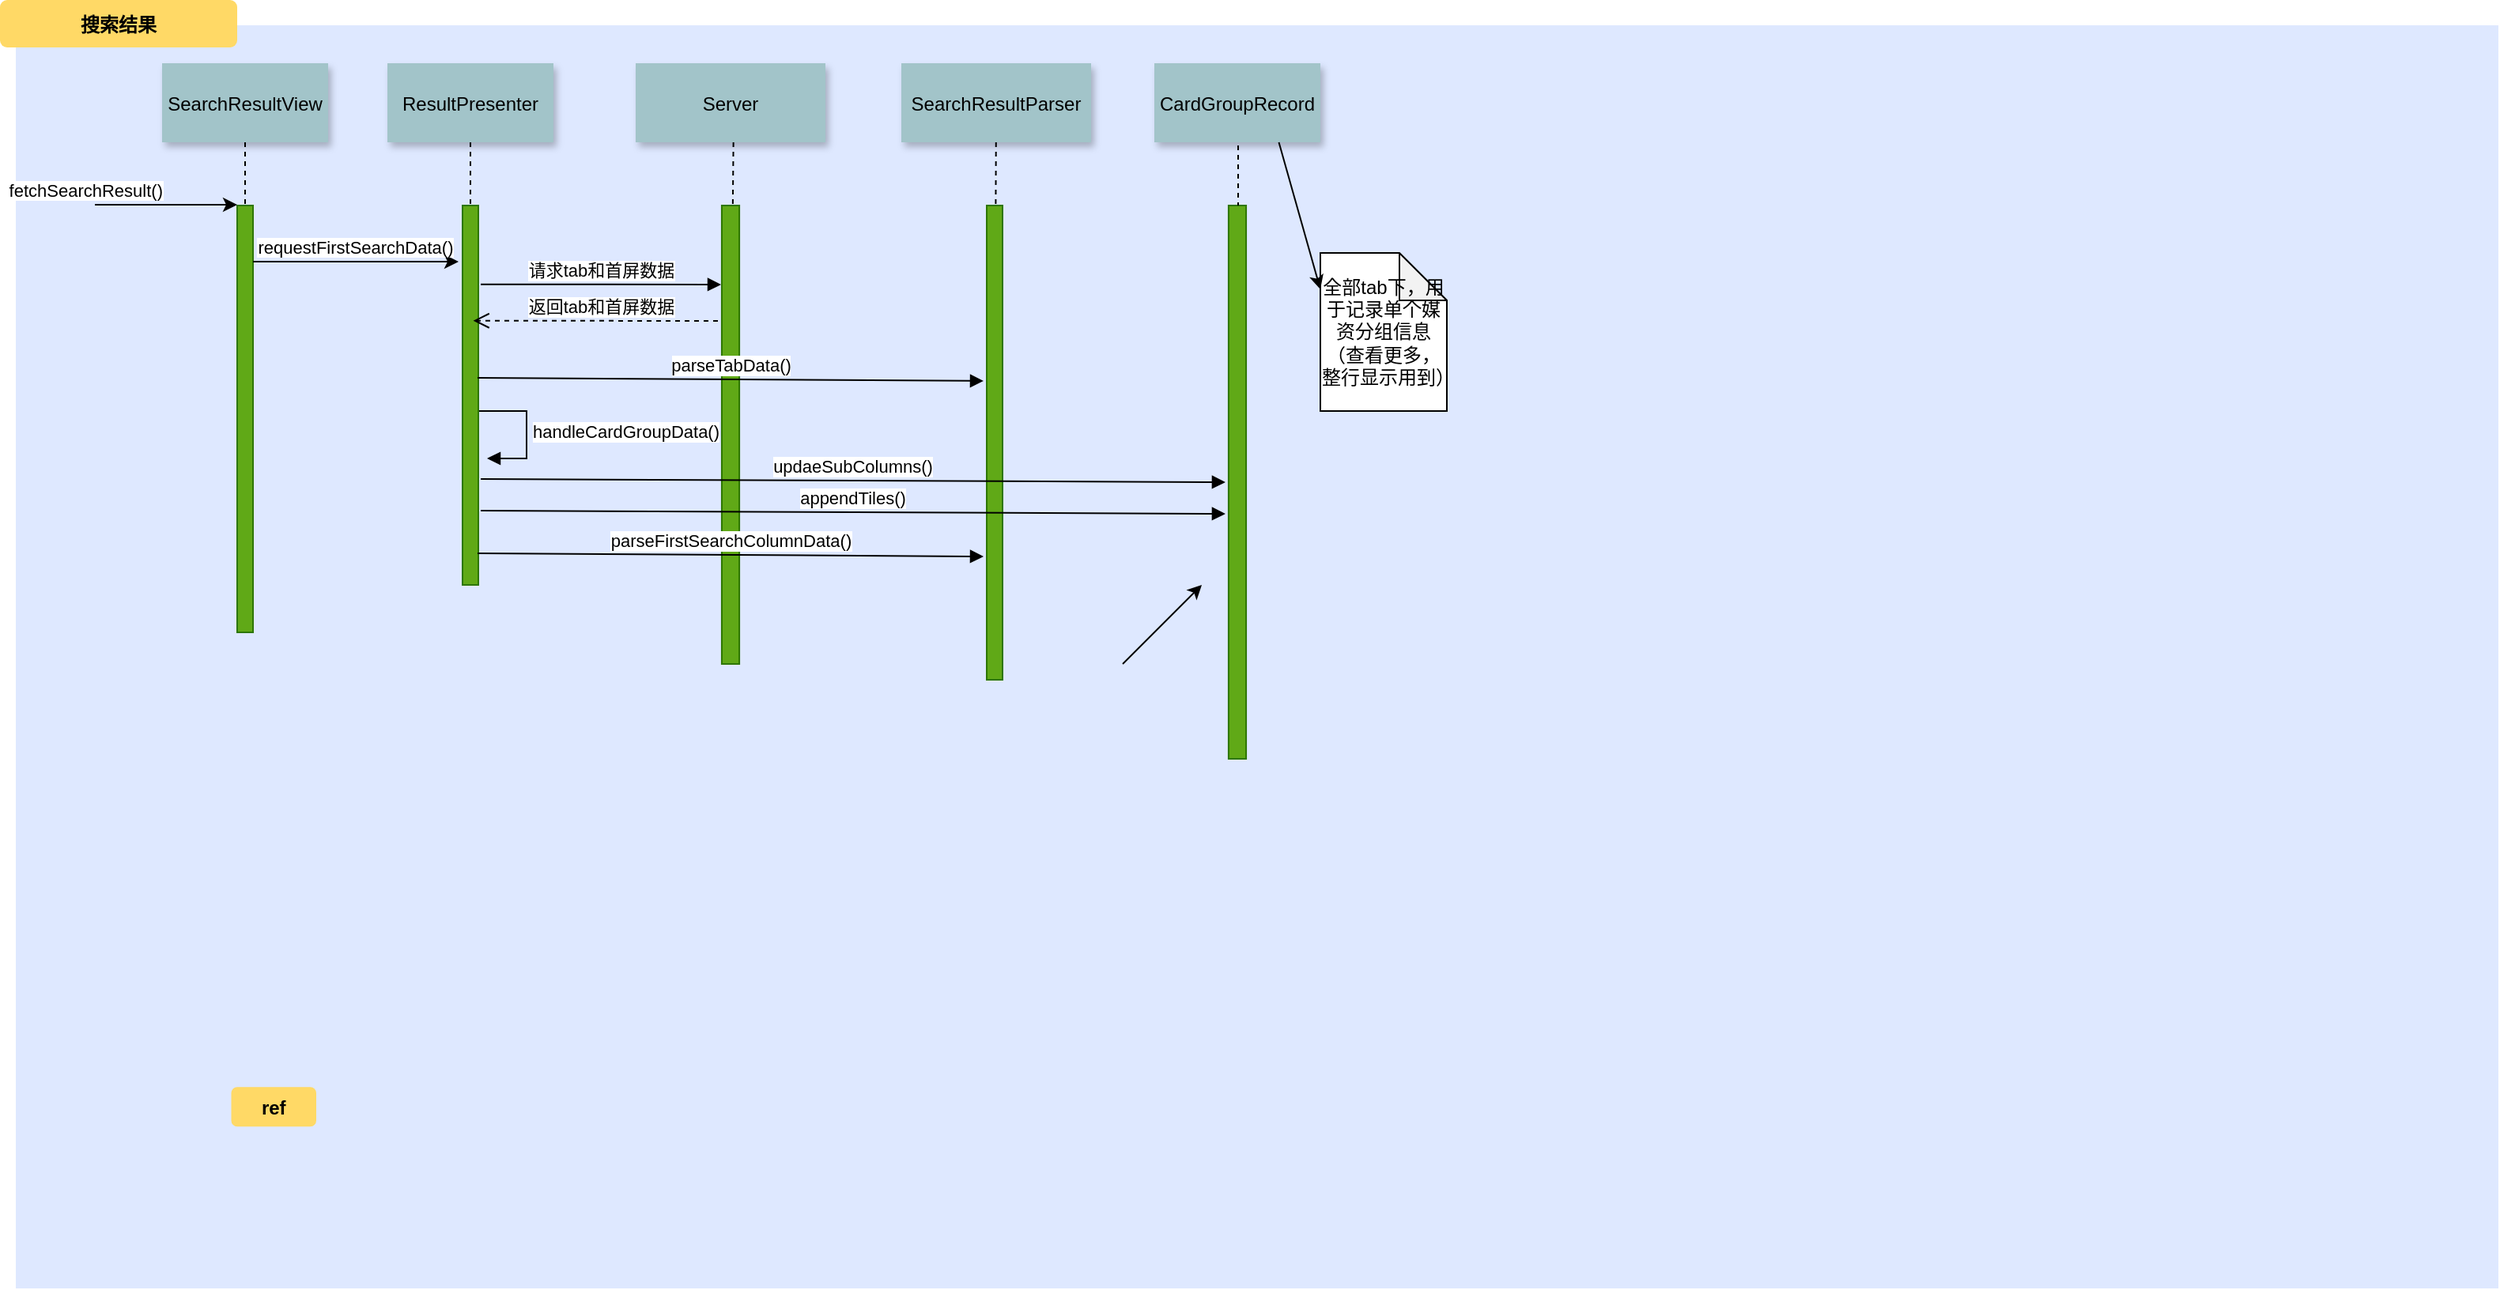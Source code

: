 <mxfile version="23.1.7" type="github">
  <diagram name="Page-1" id="9361dd3d-8414-5efd-6122-117bd74ce7a7">
    <mxGraphModel dx="1420" dy="732" grid="1" gridSize="10" guides="1" tooltips="1" connect="1" arrows="1" fold="1" page="0" pageScale="1.5" pageWidth="826" pageHeight="1169" background="none" math="0" shadow="0">
      <root>
        <mxCell id="0" />
        <mxCell id="1" parent="0" />
        <mxCell id="69" value="" style="fillColor=#DEE8FF;strokeColor=none;" parent="1" vertex="1">
          <mxGeometry x="60" y="36" width="1570" height="799" as="geometry" />
        </mxCell>
        <mxCell id="2" value="" style="fillColor=#60a917;strokeColor=#2D7600;fontColor=#ffffff;" parent="1" vertex="1">
          <mxGeometry x="200" y="150" width="10" height="270" as="geometry" />
        </mxCell>
        <mxCell id="3" value="fetchSearchResult()" style="edgeStyle=none;verticalLabelPosition=top;verticalAlign=bottom;labelPosition=left;align=right" parent="1" edge="1">
          <mxGeometry x="110" y="49.5" width="100" height="100" as="geometry">
            <mxPoint x="110" y="149.5" as="sourcePoint" />
            <mxPoint x="200" y="149.5" as="targetPoint" />
          </mxGeometry>
        </mxCell>
        <mxCell id="4" value="SearchResultView" style="shadow=1;fillColor=#A2C4C9;strokeColor=none" parent="1" vertex="1">
          <mxGeometry x="152.5" y="60" width="105" height="50" as="geometry" />
        </mxCell>
        <mxCell id="6" value="" style="fillColor=#60a917;strokeColor=#2D7600;fontColor=#ffffff;" parent="1" vertex="1">
          <mxGeometry x="342.5" y="150" width="10" height="240" as="geometry" />
        </mxCell>
        <mxCell id="7" value="ResultPresenter" style="shadow=1;fillColor=#A2C4C9;strokeColor=none" parent="1" vertex="1">
          <mxGeometry x="295" y="60" width="105" height="50" as="geometry" />
        </mxCell>
        <mxCell id="8" value="" style="edgeStyle=none;endArrow=none;dashed=1" parent="1" source="7" target="6" edge="1">
          <mxGeometry x="272.335" y="165" width="100" height="100" as="geometry">
            <mxPoint x="347.259" y="110" as="sourcePoint" />
            <mxPoint x="347.576" y="165" as="targetPoint" />
          </mxGeometry>
        </mxCell>
        <mxCell id="9" value="requestFirstSearchData()" style="edgeStyle=none;verticalLabelPosition=top;verticalAlign=bottom" parent="1" edge="1">
          <mxGeometry x="220" y="92" width="100" height="100" as="geometry">
            <mxPoint x="210" y="185.5" as="sourcePoint" />
            <mxPoint x="340" y="185.5" as="targetPoint" />
          </mxGeometry>
        </mxCell>
        <mxCell id="15" value="Server" style="shadow=1;fillColor=#A2C4C9;strokeColor=none" parent="1" vertex="1">
          <mxGeometry x="452" y="60" width="120" height="50" as="geometry" />
        </mxCell>
        <mxCell id="21" value="" style="fillColor=#60a917;strokeColor=#2D7600;fontColor=#ffffff;" parent="1" vertex="1">
          <mxGeometry x="674" y="150" width="10" height="300" as="geometry" />
        </mxCell>
        <mxCell id="22" value="SearchResultParser" style="shadow=1;fillColor=#A2C4C9;strokeColor=none" parent="1" vertex="1">
          <mxGeometry x="620" y="60" width="120" height="50" as="geometry" />
        </mxCell>
        <mxCell id="23" value="" style="edgeStyle=none;endArrow=none;dashed=1" parent="1" source="22" target="21" edge="1">
          <mxGeometry x="614.488" y="175.0" width="100" height="100" as="geometry">
            <mxPoint x="674.653" y="110" as="sourcePoint" />
            <mxPoint x="674.653" y="260" as="targetPoint" />
          </mxGeometry>
        </mxCell>
        <mxCell id="33" value="" style="edgeStyle=elbowEdgeStyle;elbow=horizontal;endArrow=none;dashed=1" parent="1" source="4" target="2" edge="1">
          <mxGeometry x="230.0" y="310" width="100" height="100" as="geometry">
            <mxPoint x="230.0" y="410" as="sourcePoint" />
            <mxPoint x="330" y="310" as="targetPoint" />
          </mxGeometry>
        </mxCell>
        <mxCell id="71" value="搜索结果" style="rounded=1;fontStyle=1;fillColor=#FFD966;strokeColor=none" parent="1" vertex="1">
          <mxGeometry x="50" y="20" width="150" height="30" as="geometry" />
        </mxCell>
        <mxCell id="77" value="ref" style="rounded=1;fontStyle=1;fillColor=#FFD966;strokeColor=none" parent="1" vertex="1">
          <mxGeometry x="196.25" y="707.616" width="53.75" height="25" as="geometry" />
        </mxCell>
        <mxCell id="jnnIsXKbwoSBbQRXIsRO-101" value="CardGroupRecord" style="shadow=1;fillColor=#A2C4C9;strokeColor=none;" vertex="1" parent="1">
          <mxGeometry x="780" y="60" width="105" height="50" as="geometry" />
        </mxCell>
        <mxCell id="jnnIsXKbwoSBbQRXIsRO-106" value="" style="fillColor=#60a917;strokeColor=#2D7600;fontColor=#ffffff;" vertex="1" parent="1">
          <mxGeometry x="826.96" y="150" width="11.08" height="350" as="geometry" />
        </mxCell>
        <mxCell id="jnnIsXKbwoSBbQRXIsRO-109" value="" style="edgeStyle=none;endArrow=none;dashed=1" edge="1" parent="1" source="17">
          <mxGeometry x="614.488" y="175.0" width="100" height="100" as="geometry">
            <mxPoint x="513.82" y="110" as="sourcePoint" />
            <mxPoint x="514" y="170" as="targetPoint" />
          </mxGeometry>
        </mxCell>
        <mxCell id="jnnIsXKbwoSBbQRXIsRO-113" value="请求tab和首屏数据" style="html=1;verticalAlign=bottom;endArrow=block;rounded=0;exitX=1.35;exitY=0.123;exitDx=0;exitDy=0;exitPerimeter=0;edgeStyle=elbowEdgeStyle;" edge="1" parent="1">
          <mxGeometry width="80" relative="1" as="geometry">
            <mxPoint x="354" y="199.921" as="sourcePoint" />
            <mxPoint x="506" y="200" as="targetPoint" />
          </mxGeometry>
        </mxCell>
        <mxCell id="jnnIsXKbwoSBbQRXIsRO-114" value="返回tab和首屏数据" style="html=1;verticalAlign=bottom;endArrow=open;dashed=1;endSize=8;curved=0;rounded=0;" edge="1" parent="1">
          <mxGeometry relative="1" as="geometry">
            <mxPoint x="349.28" y="222.86" as="targetPoint" />
            <mxPoint x="510" y="223" as="sourcePoint" />
          </mxGeometry>
        </mxCell>
        <mxCell id="jnnIsXKbwoSBbQRXIsRO-115" value="" style="edgeStyle=none;endArrow=none;dashed=1" edge="1" parent="1" target="17">
          <mxGeometry x="614.488" y="175.0" width="100" height="100" as="geometry">
            <mxPoint x="513.82" y="110" as="sourcePoint" />
            <mxPoint x="514" y="170" as="targetPoint" />
          </mxGeometry>
        </mxCell>
        <mxCell id="17" value="" style="fillColor=#60a917;strokeColor=#2D7600;fontColor=#ffffff;" parent="1" vertex="1">
          <mxGeometry x="506.46" y="150" width="11.08" height="290" as="geometry" />
        </mxCell>
        <mxCell id="jnnIsXKbwoSBbQRXIsRO-116" value="parseTabData()" style="html=1;verticalAlign=bottom;endArrow=block;curved=0;rounded=0;entryX=-0.5;entryY=0.586;entryDx=0;entryDy=0;entryPerimeter=0;exitX=0.85;exitY=0.454;exitDx=0;exitDy=0;exitPerimeter=0;" edge="1" parent="1">
          <mxGeometry width="80" relative="1" as="geometry">
            <mxPoint x="352" y="258.96" as="sourcePoint" />
            <mxPoint x="672" y="260.983" as="targetPoint" />
          </mxGeometry>
        </mxCell>
        <mxCell id="jnnIsXKbwoSBbQRXIsRO-118" value="handleCardGroupData()" style="html=1;align=left;spacingLeft=2;endArrow=block;rounded=0;edgeStyle=orthogonalEdgeStyle;curved=0;rounded=0;" edge="1" parent="1">
          <mxGeometry relative="1" as="geometry">
            <mxPoint x="353" y="280" as="sourcePoint" />
            <Array as="points">
              <mxPoint x="383" y="310" />
            </Array>
            <mxPoint x="358" y="310" as="targetPoint" />
          </mxGeometry>
        </mxCell>
        <mxCell id="jnnIsXKbwoSBbQRXIsRO-119" value="updaeSubColumns()" style="html=1;verticalAlign=bottom;endArrow=block;curved=0;rounded=0;entryX=0;entryY=0.5;entryDx=0;entryDy=0;exitX=1.35;exitY=0.721;exitDx=0;exitDy=0;exitPerimeter=0;" edge="1" parent="1">
          <mxGeometry width="80" relative="1" as="geometry">
            <mxPoint x="354" y="323.04" as="sourcePoint" />
            <mxPoint x="824.96" y="325" as="targetPoint" />
          </mxGeometry>
        </mxCell>
        <mxCell id="jnnIsXKbwoSBbQRXIsRO-121" value="" style="edgeStyle=none;endArrow=none;dashed=1" edge="1" parent="1">
          <mxGeometry x="614.488" y="175.0" width="100" height="100" as="geometry">
            <mxPoint x="833" y="112" as="sourcePoint" />
            <mxPoint x="833" y="150" as="targetPoint" />
          </mxGeometry>
        </mxCell>
        <mxCell id="jnnIsXKbwoSBbQRXIsRO-123" value="appendTiles()" style="html=1;verticalAlign=bottom;endArrow=block;curved=0;rounded=0;entryX=0;entryY=0.5;entryDx=0;entryDy=0;exitX=1.35;exitY=0.721;exitDx=0;exitDy=0;exitPerimeter=0;" edge="1" parent="1">
          <mxGeometry width="80" relative="1" as="geometry">
            <mxPoint x="354" y="343.04" as="sourcePoint" />
            <mxPoint x="824.96" y="345" as="targetPoint" />
          </mxGeometry>
        </mxCell>
        <mxCell id="jnnIsXKbwoSBbQRXIsRO-124" value="parseFirstSearchColumnData()" style="html=1;verticalAlign=bottom;endArrow=block;curved=0;rounded=0;entryX=-0.5;entryY=0.586;entryDx=0;entryDy=0;entryPerimeter=0;exitX=0.85;exitY=0.454;exitDx=0;exitDy=0;exitPerimeter=0;" edge="1" parent="1">
          <mxGeometry width="80" relative="1" as="geometry">
            <mxPoint x="352" y="370.0" as="sourcePoint" />
            <mxPoint x="672" y="372.023" as="targetPoint" />
          </mxGeometry>
        </mxCell>
        <mxCell id="jnnIsXKbwoSBbQRXIsRO-125" value="全部tab下，用于记录单个媒资分组信息&lt;br&gt;（查看更多，整行显示用到）" style="shape=note;whiteSpace=wrap;html=1;backgroundOutline=1;darkOpacity=0.05;align=center;verticalAlign=middle;fontFamily=Helvetica;fontSize=12;" vertex="1" parent="1">
          <mxGeometry x="885" y="180" width="80" height="100" as="geometry" />
        </mxCell>
        <mxCell id="jnnIsXKbwoSBbQRXIsRO-126" value="" style="endArrow=classic;html=1;rounded=0;strokeColor=default;align=center;verticalAlign=bottom;fontFamily=Helvetica;fontSize=12;fontColor=default;labelBackgroundColor=default;" edge="1" parent="1">
          <mxGeometry width="50" height="50" relative="1" as="geometry">
            <mxPoint x="760" y="440" as="sourcePoint" />
            <mxPoint x="810" y="390" as="targetPoint" />
          </mxGeometry>
        </mxCell>
        <mxCell id="jnnIsXKbwoSBbQRXIsRO-128" value="" style="endArrow=classic;html=1;rounded=0;strokeColor=default;align=center;verticalAlign=bottom;fontFamily=Helvetica;fontSize=12;fontColor=default;labelBackgroundColor=default;entryX=0;entryY=0.23;entryDx=0;entryDy=0;entryPerimeter=0;exitX=0.75;exitY=1;exitDx=0;exitDy=0;" edge="1" parent="1" source="jnnIsXKbwoSBbQRXIsRO-101" target="jnnIsXKbwoSBbQRXIsRO-125">
          <mxGeometry width="50" height="50" relative="1" as="geometry">
            <mxPoint x="860" y="190" as="sourcePoint" />
            <mxPoint x="910" y="140" as="targetPoint" />
          </mxGeometry>
        </mxCell>
      </root>
    </mxGraphModel>
  </diagram>
</mxfile>
